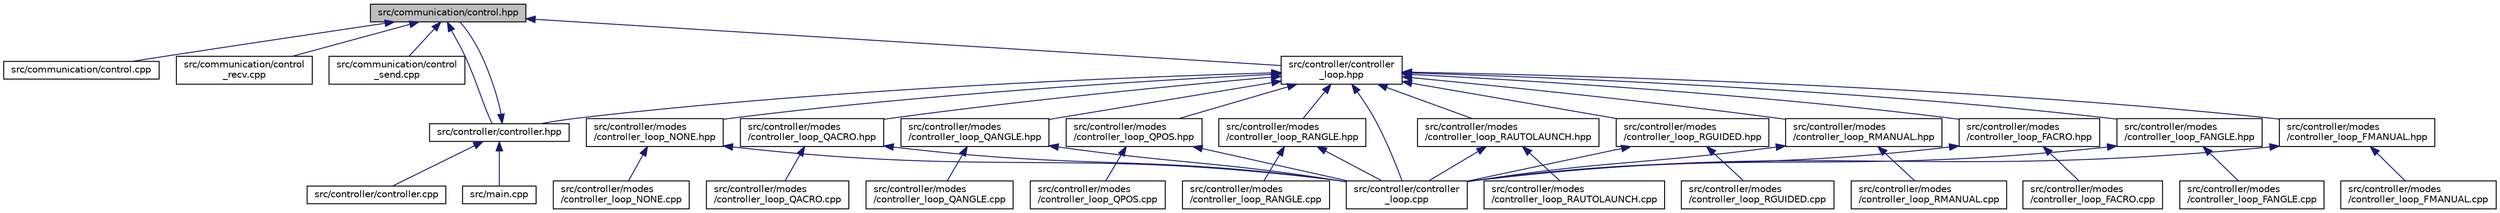 digraph "src/communication/control.hpp"
{
 // LATEX_PDF_SIZE
  edge [fontname="Helvetica",fontsize="10",labelfontname="Helvetica",labelfontsize="10"];
  node [fontname="Helvetica",fontsize="10",shape=record];
  Node1 [label="src/communication/control.hpp",height=0.2,width=0.4,color="black", fillcolor="grey75", style="filled", fontcolor="black",tooltip=" "];
  Node1 -> Node2 [dir="back",color="midnightblue",fontsize="10",style="solid"];
  Node2 [label="src/communication/control.cpp",height=0.2,width=0.4,color="black", fillcolor="white", style="filled",URL="$control_8cpp.html",tooltip=" "];
  Node1 -> Node3 [dir="back",color="midnightblue",fontsize="10",style="solid"];
  Node3 [label="src/communication/control\l_recv.cpp",height=0.2,width=0.4,color="black", fillcolor="white", style="filled",URL="$control__recv_8cpp.html",tooltip=" "];
  Node1 -> Node4 [dir="back",color="midnightblue",fontsize="10",style="solid"];
  Node4 [label="src/communication/control\l_send.cpp",height=0.2,width=0.4,color="black", fillcolor="white", style="filled",URL="$control__send_8cpp.html",tooltip=" "];
  Node1 -> Node5 [dir="back",color="midnightblue",fontsize="10",style="solid"];
  Node5 [label="src/controller/controller.hpp",height=0.2,width=0.4,color="black", fillcolor="white", style="filled",URL="$controller_8hpp.html",tooltip=" "];
  Node5 -> Node1 [dir="back",color="midnightblue",fontsize="10",style="solid"];
  Node5 -> Node6 [dir="back",color="midnightblue",fontsize="10",style="solid"];
  Node6 [label="src/controller/controller.cpp",height=0.2,width=0.4,color="black", fillcolor="white", style="filled",URL="$controller_8cpp.html",tooltip=" "];
  Node5 -> Node7 [dir="back",color="midnightblue",fontsize="10",style="solid"];
  Node7 [label="src/main.cpp",height=0.2,width=0.4,color="black", fillcolor="white", style="filled",URL="$main_8cpp.html",tooltip=" "];
  Node1 -> Node8 [dir="back",color="midnightblue",fontsize="10",style="solid"];
  Node8 [label="src/controller/controller\l_loop.hpp",height=0.2,width=0.4,color="black", fillcolor="white", style="filled",URL="$controller__loop_8hpp.html",tooltip=" "];
  Node8 -> Node5 [dir="back",color="midnightblue",fontsize="10",style="solid"];
  Node8 -> Node9 [dir="back",color="midnightblue",fontsize="10",style="solid"];
  Node9 [label="src/controller/controller\l_loop.cpp",height=0.2,width=0.4,color="black", fillcolor="white", style="filled",URL="$controller__loop_8cpp.html",tooltip=" "];
  Node8 -> Node10 [dir="back",color="midnightblue",fontsize="10",style="solid"];
  Node10 [label="src/controller/modes\l/controller_loop_FACRO.hpp",height=0.2,width=0.4,color="black", fillcolor="white", style="filled",URL="$controller__loop___f_a_c_r_o_8hpp.html",tooltip=" "];
  Node10 -> Node9 [dir="back",color="midnightblue",fontsize="10",style="solid"];
  Node10 -> Node11 [dir="back",color="midnightblue",fontsize="10",style="solid"];
  Node11 [label="src/controller/modes\l/controller_loop_FACRO.cpp",height=0.2,width=0.4,color="black", fillcolor="white", style="filled",URL="$controller__loop___f_a_c_r_o_8cpp.html",tooltip=" "];
  Node8 -> Node12 [dir="back",color="midnightblue",fontsize="10",style="solid"];
  Node12 [label="src/controller/modes\l/controller_loop_FANGLE.hpp",height=0.2,width=0.4,color="black", fillcolor="white", style="filled",URL="$controller__loop___f_a_n_g_l_e_8hpp.html",tooltip=" "];
  Node12 -> Node9 [dir="back",color="midnightblue",fontsize="10",style="solid"];
  Node12 -> Node13 [dir="back",color="midnightblue",fontsize="10",style="solid"];
  Node13 [label="src/controller/modes\l/controller_loop_FANGLE.cpp",height=0.2,width=0.4,color="black", fillcolor="white", style="filled",URL="$controller__loop___f_a_n_g_l_e_8cpp.html",tooltip=" "];
  Node8 -> Node14 [dir="back",color="midnightblue",fontsize="10",style="solid"];
  Node14 [label="src/controller/modes\l/controller_loop_FMANUAL.hpp",height=0.2,width=0.4,color="black", fillcolor="white", style="filled",URL="$controller__loop___f_m_a_n_u_a_l_8hpp.html",tooltip=" "];
  Node14 -> Node9 [dir="back",color="midnightblue",fontsize="10",style="solid"];
  Node14 -> Node15 [dir="back",color="midnightblue",fontsize="10",style="solid"];
  Node15 [label="src/controller/modes\l/controller_loop_FMANUAL.cpp",height=0.2,width=0.4,color="black", fillcolor="white", style="filled",URL="$controller__loop___f_m_a_n_u_a_l_8cpp.html",tooltip=" "];
  Node8 -> Node16 [dir="back",color="midnightblue",fontsize="10",style="solid"];
  Node16 [label="src/controller/modes\l/controller_loop_NONE.hpp",height=0.2,width=0.4,color="black", fillcolor="white", style="filled",URL="$controller__loop___n_o_n_e_8hpp.html",tooltip=" "];
  Node16 -> Node9 [dir="back",color="midnightblue",fontsize="10",style="solid"];
  Node16 -> Node17 [dir="back",color="midnightblue",fontsize="10",style="solid"];
  Node17 [label="src/controller/modes\l/controller_loop_NONE.cpp",height=0.2,width=0.4,color="black", fillcolor="white", style="filled",URL="$controller__loop___n_o_n_e_8cpp.html",tooltip=" "];
  Node8 -> Node18 [dir="back",color="midnightblue",fontsize="10",style="solid"];
  Node18 [label="src/controller/modes\l/controller_loop_QACRO.hpp",height=0.2,width=0.4,color="black", fillcolor="white", style="filled",URL="$controller__loop___q_a_c_r_o_8hpp.html",tooltip=" "];
  Node18 -> Node9 [dir="back",color="midnightblue",fontsize="10",style="solid"];
  Node18 -> Node19 [dir="back",color="midnightblue",fontsize="10",style="solid"];
  Node19 [label="src/controller/modes\l/controller_loop_QACRO.cpp",height=0.2,width=0.4,color="black", fillcolor="white", style="filled",URL="$controller__loop___q_a_c_r_o_8cpp.html",tooltip=" "];
  Node8 -> Node20 [dir="back",color="midnightblue",fontsize="10",style="solid"];
  Node20 [label="src/controller/modes\l/controller_loop_QANGLE.hpp",height=0.2,width=0.4,color="black", fillcolor="white", style="filled",URL="$controller__loop___q_a_n_g_l_e_8hpp.html",tooltip=" "];
  Node20 -> Node9 [dir="back",color="midnightblue",fontsize="10",style="solid"];
  Node20 -> Node21 [dir="back",color="midnightblue",fontsize="10",style="solid"];
  Node21 [label="src/controller/modes\l/controller_loop_QANGLE.cpp",height=0.2,width=0.4,color="black", fillcolor="white", style="filled",URL="$controller__loop___q_a_n_g_l_e_8cpp.html",tooltip=" "];
  Node8 -> Node22 [dir="back",color="midnightblue",fontsize="10",style="solid"];
  Node22 [label="src/controller/modes\l/controller_loop_QPOS.hpp",height=0.2,width=0.4,color="black", fillcolor="white", style="filled",URL="$controller__loop___q_p_o_s_8hpp.html",tooltip=" "];
  Node22 -> Node9 [dir="back",color="midnightblue",fontsize="10",style="solid"];
  Node22 -> Node23 [dir="back",color="midnightblue",fontsize="10",style="solid"];
  Node23 [label="src/controller/modes\l/controller_loop_QPOS.cpp",height=0.2,width=0.4,color="black", fillcolor="white", style="filled",URL="$controller__loop___q_p_o_s_8cpp.html",tooltip=" "];
  Node8 -> Node24 [dir="back",color="midnightblue",fontsize="10",style="solid"];
  Node24 [label="src/controller/modes\l/controller_loop_RANGLE.hpp",height=0.2,width=0.4,color="black", fillcolor="white", style="filled",URL="$controller__loop___r_a_n_g_l_e_8hpp.html",tooltip=" "];
  Node24 -> Node9 [dir="back",color="midnightblue",fontsize="10",style="solid"];
  Node24 -> Node25 [dir="back",color="midnightblue",fontsize="10",style="solid"];
  Node25 [label="src/controller/modes\l/controller_loop_RANGLE.cpp",height=0.2,width=0.4,color="black", fillcolor="white", style="filled",URL="$controller__loop___r_a_n_g_l_e_8cpp.html",tooltip=" "];
  Node8 -> Node26 [dir="back",color="midnightblue",fontsize="10",style="solid"];
  Node26 [label="src/controller/modes\l/controller_loop_RAUTOLAUNCH.hpp",height=0.2,width=0.4,color="black", fillcolor="white", style="filled",URL="$controller__loop___r_a_u_t_o_l_a_u_n_c_h_8hpp.html",tooltip=" "];
  Node26 -> Node9 [dir="back",color="midnightblue",fontsize="10",style="solid"];
  Node26 -> Node27 [dir="back",color="midnightblue",fontsize="10",style="solid"];
  Node27 [label="src/controller/modes\l/controller_loop_RAUTOLAUNCH.cpp",height=0.2,width=0.4,color="black", fillcolor="white", style="filled",URL="$controller__loop___r_a_u_t_o_l_a_u_n_c_h_8cpp.html",tooltip=" "];
  Node8 -> Node28 [dir="back",color="midnightblue",fontsize="10",style="solid"];
  Node28 [label="src/controller/modes\l/controller_loop_RGUIDED.hpp",height=0.2,width=0.4,color="black", fillcolor="white", style="filled",URL="$controller__loop___r_g_u_i_d_e_d_8hpp.html",tooltip=" "];
  Node28 -> Node9 [dir="back",color="midnightblue",fontsize="10",style="solid"];
  Node28 -> Node29 [dir="back",color="midnightblue",fontsize="10",style="solid"];
  Node29 [label="src/controller/modes\l/controller_loop_RGUIDED.cpp",height=0.2,width=0.4,color="black", fillcolor="white", style="filled",URL="$controller__loop___r_g_u_i_d_e_d_8cpp.html",tooltip=" "];
  Node8 -> Node30 [dir="back",color="midnightblue",fontsize="10",style="solid"];
  Node30 [label="src/controller/modes\l/controller_loop_RMANUAL.hpp",height=0.2,width=0.4,color="black", fillcolor="white", style="filled",URL="$controller__loop___r_m_a_n_u_a_l_8hpp.html",tooltip=" "];
  Node30 -> Node9 [dir="back",color="midnightblue",fontsize="10",style="solid"];
  Node30 -> Node31 [dir="back",color="midnightblue",fontsize="10",style="solid"];
  Node31 [label="src/controller/modes\l/controller_loop_RMANUAL.cpp",height=0.2,width=0.4,color="black", fillcolor="white", style="filled",URL="$controller__loop___r_m_a_n_u_a_l_8cpp.html",tooltip=" "];
}
